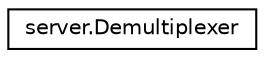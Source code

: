 digraph "그래픽컬한 클래스 계통도"
{
  edge [fontname="Helvetica",fontsize="10",labelfontname="Helvetica",labelfontsize="10"];
  node [fontname="Helvetica",fontsize="10",shape=record];
  rankdir="LR";
  Node1 [label="server.Demultiplexer",height=0.2,width=0.4,color="black", fillcolor="white", style="filled",URL="$classserver_1_1_demultiplexer.html"];
}
